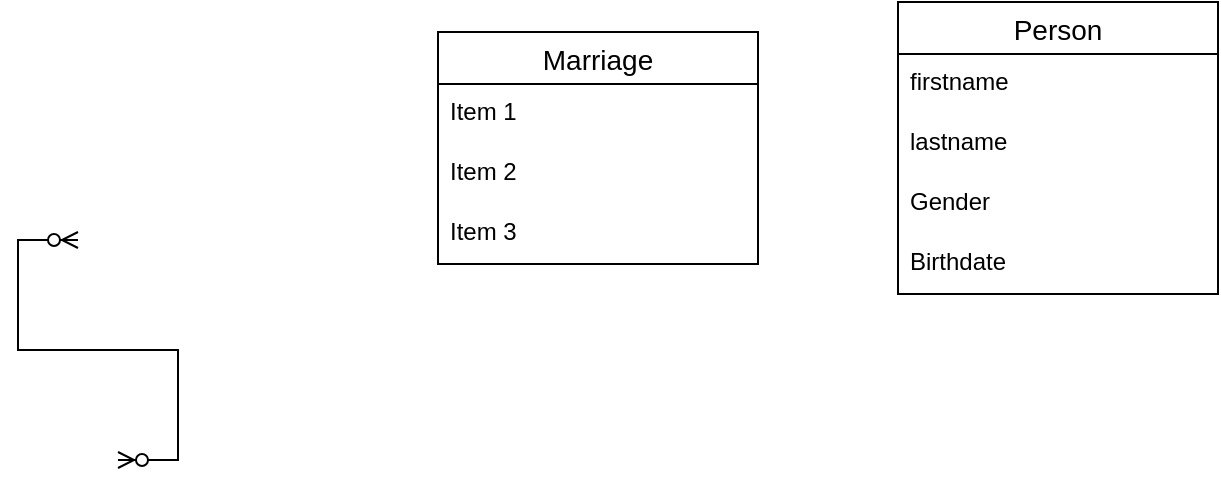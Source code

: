 <mxfile version="24.8.3">
  <diagram name="Page-1" id="Mpr27-hh_Rr52EJVnXrc">
    <mxGraphModel dx="1050" dy="618" grid="1" gridSize="10" guides="1" tooltips="1" connect="1" arrows="1" fold="1" page="1" pageScale="1" pageWidth="827" pageHeight="1169" math="0" shadow="0">
      <root>
        <mxCell id="0" />
        <mxCell id="1" parent="0" />
        <mxCell id="RT2dwashtf7dHHnjhqL0-16" value="Person" style="swimlane;fontStyle=0;childLayout=stackLayout;horizontal=1;startSize=26;horizontalStack=0;resizeParent=1;resizeParentMax=0;resizeLast=0;collapsible=1;marginBottom=0;align=center;fontSize=14;" vertex="1" parent="1">
          <mxGeometry x="510" y="241" width="160" height="146" as="geometry">
            <mxRectangle x="370" y="260" width="80" height="30" as="alternateBounds" />
          </mxGeometry>
        </mxCell>
        <mxCell id="RT2dwashtf7dHHnjhqL0-17" value="firstname" style="text;strokeColor=none;fillColor=none;spacingLeft=4;spacingRight=4;overflow=hidden;rotatable=0;points=[[0,0.5],[1,0.5]];portConstraint=eastwest;fontSize=12;whiteSpace=wrap;html=1;" vertex="1" parent="RT2dwashtf7dHHnjhqL0-16">
          <mxGeometry y="26" width="160" height="30" as="geometry" />
        </mxCell>
        <mxCell id="RT2dwashtf7dHHnjhqL0-18" value="lastname&lt;span style=&quot;white-space: pre;&quot;&gt;&#x9;&lt;/span&gt;" style="text;strokeColor=none;fillColor=none;spacingLeft=4;spacingRight=4;overflow=hidden;rotatable=0;points=[[0,0.5],[1,0.5]];portConstraint=eastwest;fontSize=12;whiteSpace=wrap;html=1;" vertex="1" parent="RT2dwashtf7dHHnjhqL0-16">
          <mxGeometry y="56" width="160" height="30" as="geometry" />
        </mxCell>
        <mxCell id="RT2dwashtf7dHHnjhqL0-19" value="Gender" style="text;strokeColor=none;fillColor=none;spacingLeft=4;spacingRight=4;overflow=hidden;rotatable=0;points=[[0,0.5],[1,0.5]];portConstraint=eastwest;fontSize=12;whiteSpace=wrap;html=1;" vertex="1" parent="RT2dwashtf7dHHnjhqL0-16">
          <mxGeometry y="86" width="160" height="30" as="geometry" />
        </mxCell>
        <mxCell id="RT2dwashtf7dHHnjhqL0-20" value="Birthdate" style="text;strokeColor=none;fillColor=none;spacingLeft=4;spacingRight=4;overflow=hidden;rotatable=0;points=[[0,0.5],[1,0.5]];portConstraint=eastwest;fontSize=12;whiteSpace=wrap;html=1;" vertex="1" parent="RT2dwashtf7dHHnjhqL0-16">
          <mxGeometry y="116" width="160" height="30" as="geometry" />
        </mxCell>
        <mxCell id="RT2dwashtf7dHHnjhqL0-22" value="" style="edgeStyle=entityRelationEdgeStyle;fontSize=12;html=1;endArrow=ERzeroToMany;endFill=1;startArrow=ERzeroToMany;rounded=0;" edge="1" parent="1">
          <mxGeometry width="100" height="100" relative="1" as="geometry">
            <mxPoint x="120" y="470" as="sourcePoint" />
            <mxPoint x="100" y="360" as="targetPoint" />
          </mxGeometry>
        </mxCell>
        <mxCell id="RT2dwashtf7dHHnjhqL0-23" value="Marriage" style="swimlane;fontStyle=0;childLayout=stackLayout;horizontal=1;startSize=26;horizontalStack=0;resizeParent=1;resizeParentMax=0;resizeLast=0;collapsible=1;marginBottom=0;align=center;fontSize=14;" vertex="1" parent="1">
          <mxGeometry x="280" y="256" width="160" height="116" as="geometry" />
        </mxCell>
        <mxCell id="RT2dwashtf7dHHnjhqL0-24" value="Item 1" style="text;strokeColor=none;fillColor=none;spacingLeft=4;spacingRight=4;overflow=hidden;rotatable=0;points=[[0,0.5],[1,0.5]];portConstraint=eastwest;fontSize=12;whiteSpace=wrap;html=1;" vertex="1" parent="RT2dwashtf7dHHnjhqL0-23">
          <mxGeometry y="26" width="160" height="30" as="geometry" />
        </mxCell>
        <mxCell id="RT2dwashtf7dHHnjhqL0-25" value="Item 2" style="text;strokeColor=none;fillColor=none;spacingLeft=4;spacingRight=4;overflow=hidden;rotatable=0;points=[[0,0.5],[1,0.5]];portConstraint=eastwest;fontSize=12;whiteSpace=wrap;html=1;" vertex="1" parent="RT2dwashtf7dHHnjhqL0-23">
          <mxGeometry y="56" width="160" height="30" as="geometry" />
        </mxCell>
        <mxCell id="RT2dwashtf7dHHnjhqL0-26" value="Item 3" style="text;strokeColor=none;fillColor=none;spacingLeft=4;spacingRight=4;overflow=hidden;rotatable=0;points=[[0,0.5],[1,0.5]];portConstraint=eastwest;fontSize=12;whiteSpace=wrap;html=1;" vertex="1" parent="RT2dwashtf7dHHnjhqL0-23">
          <mxGeometry y="86" width="160" height="30" as="geometry" />
        </mxCell>
      </root>
    </mxGraphModel>
  </diagram>
</mxfile>
